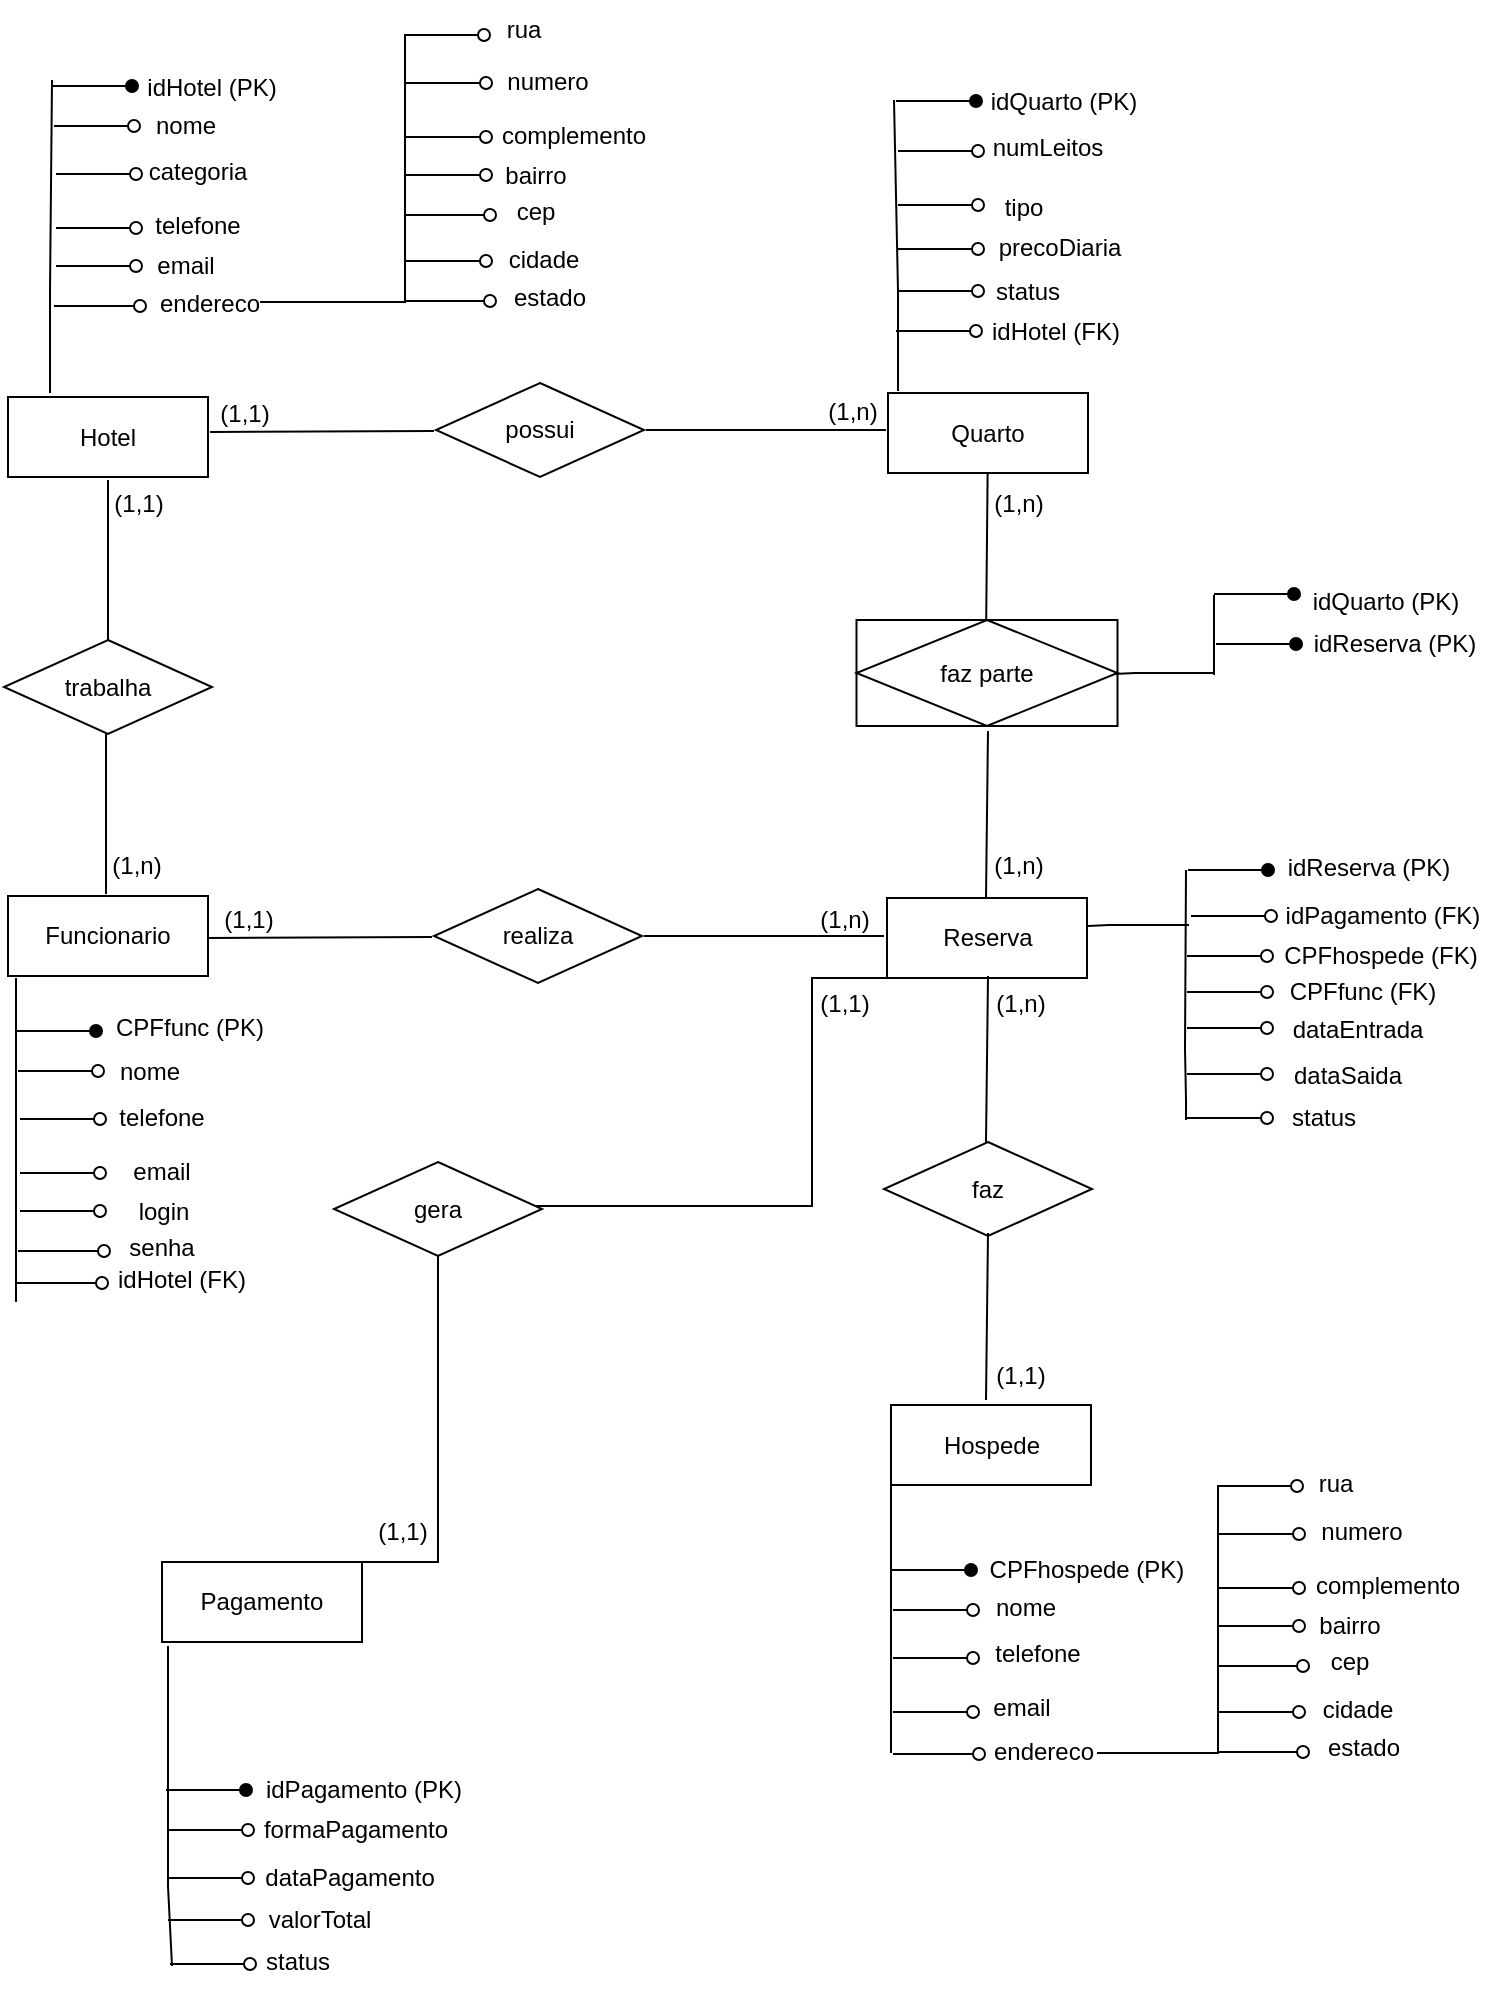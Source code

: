 <mxfile version="26.1.3">
  <diagram name="Página-1" id="3oZNGvRHGXvSDeU4WSFd">
    <mxGraphModel dx="880" dy="434" grid="1" gridSize="10" guides="1" tooltips="1" connect="1" arrows="1" fold="1" page="1" pageScale="1" pageWidth="827" pageHeight="1169" math="0" shadow="0">
      <root>
        <mxCell id="0" />
        <mxCell id="1" parent="0" />
        <mxCell id="hXnussSTuuInWZmzKpQ6-1" value="Funcionario" style="whiteSpace=wrap;html=1;align=center;" vertex="1" parent="1">
          <mxGeometry x="38" y="448" width="100" height="40" as="geometry" />
        </mxCell>
        <mxCell id="hXnussSTuuInWZmzKpQ6-2" value="Hotel" style="whiteSpace=wrap;html=1;align=center;" vertex="1" parent="1">
          <mxGeometry x="38" y="198.5" width="100" height="40" as="geometry" />
        </mxCell>
        <mxCell id="hXnussSTuuInWZmzKpQ6-3" value="Quarto" style="whiteSpace=wrap;html=1;align=center;" vertex="1" parent="1">
          <mxGeometry x="478" y="196.5" width="100" height="40" as="geometry" />
        </mxCell>
        <mxCell id="hXnussSTuuInWZmzKpQ6-4" value="Hospede" style="whiteSpace=wrap;html=1;align=center;" vertex="1" parent="1">
          <mxGeometry x="479.5" y="702.5" width="100" height="40" as="geometry" />
        </mxCell>
        <mxCell id="hXnussSTuuInWZmzKpQ6-221" style="edgeStyle=orthogonalEdgeStyle;rounded=0;orthogonalLoop=1;jettySize=auto;html=1;exitX=0;exitY=1;exitDx=0;exitDy=0;entryX=0.5;entryY=0;entryDx=0;entryDy=0;endArrow=none;startFill=0;" edge="1" parent="1" source="hXnussSTuuInWZmzKpQ6-222" target="hXnussSTuuInWZmzKpQ6-6">
          <mxGeometry relative="1" as="geometry">
            <Array as="points">
              <mxPoint x="227" y="603" />
              <mxPoint x="253" y="603" />
              <mxPoint x="253" y="781" />
            </Array>
          </mxGeometry>
        </mxCell>
        <mxCell id="hXnussSTuuInWZmzKpQ6-5" value="Reserva" style="whiteSpace=wrap;html=1;align=center;" vertex="1" parent="1">
          <mxGeometry x="477.5" y="449" width="100" height="40" as="geometry" />
        </mxCell>
        <mxCell id="hXnussSTuuInWZmzKpQ6-6" value="Pagamento" style="whiteSpace=wrap;html=1;align=center;" vertex="1" parent="1">
          <mxGeometry x="115" y="781" width="100" height="40" as="geometry" />
        </mxCell>
        <mxCell id="hXnussSTuuInWZmzKpQ6-7" value="" style="endArrow=oval;html=1;rounded=1;curved=0;endFill=1;" edge="1" parent="1">
          <mxGeometry width="50" height="50" relative="1" as="geometry">
            <mxPoint x="42" y="515.5" as="sourcePoint" />
            <mxPoint x="82" y="515.5" as="targetPoint" />
          </mxGeometry>
        </mxCell>
        <mxCell id="hXnussSTuuInWZmzKpQ6-11" value="CPFfunc (PK)" style="text;html=1;align=center;verticalAlign=middle;whiteSpace=wrap;rounded=0;" vertex="1" parent="1">
          <mxGeometry x="88" y="499" width="82" height="30" as="geometry" />
        </mxCell>
        <mxCell id="hXnussSTuuInWZmzKpQ6-14" value="" style="endArrow=oval;html=1;rounded=1;curved=0;endFill=0;" edge="1" parent="1">
          <mxGeometry width="50" height="50" relative="1" as="geometry">
            <mxPoint x="43" y="535.5" as="sourcePoint" />
            <mxPoint x="83" y="535.5" as="targetPoint" />
          </mxGeometry>
        </mxCell>
        <mxCell id="hXnussSTuuInWZmzKpQ6-15" value="nome" style="text;html=1;align=center;verticalAlign=middle;whiteSpace=wrap;rounded=0;" vertex="1" parent="1">
          <mxGeometry x="79" y="520.5" width="60" height="30" as="geometry" />
        </mxCell>
        <mxCell id="hXnussSTuuInWZmzKpQ6-16" value="" style="endArrow=oval;html=1;rounded=1;curved=0;endFill=0;" edge="1" parent="1">
          <mxGeometry width="50" height="50" relative="1" as="geometry">
            <mxPoint x="44" y="559.5" as="sourcePoint" />
            <mxPoint x="84" y="559.5" as="targetPoint" />
          </mxGeometry>
        </mxCell>
        <mxCell id="hXnussSTuuInWZmzKpQ6-17" value="telefone" style="text;html=1;align=center;verticalAlign=middle;whiteSpace=wrap;rounded=0;" vertex="1" parent="1">
          <mxGeometry x="85" y="543.5" width="60" height="30" as="geometry" />
        </mxCell>
        <mxCell id="hXnussSTuuInWZmzKpQ6-18" value="" style="endArrow=oval;html=1;rounded=1;curved=0;endFill=0;" edge="1" parent="1">
          <mxGeometry width="50" height="50" relative="1" as="geometry">
            <mxPoint x="44" y="586.5" as="sourcePoint" />
            <mxPoint x="84" y="586.5" as="targetPoint" />
          </mxGeometry>
        </mxCell>
        <mxCell id="hXnussSTuuInWZmzKpQ6-19" value="email" style="text;html=1;align=center;verticalAlign=middle;whiteSpace=wrap;rounded=0;" vertex="1" parent="1">
          <mxGeometry x="85" y="570.5" width="60" height="30" as="geometry" />
        </mxCell>
        <mxCell id="hXnussSTuuInWZmzKpQ6-21" value="" style="endArrow=oval;html=1;rounded=1;curved=0;endFill=0;" edge="1" parent="1">
          <mxGeometry width="50" height="50" relative="1" as="geometry">
            <mxPoint x="44" y="605.5" as="sourcePoint" />
            <mxPoint x="84" y="605.5" as="targetPoint" />
          </mxGeometry>
        </mxCell>
        <mxCell id="hXnussSTuuInWZmzKpQ6-22" value="login" style="text;html=1;align=center;verticalAlign=middle;whiteSpace=wrap;rounded=0;" vertex="1" parent="1">
          <mxGeometry x="86" y="590.5" width="60" height="30" as="geometry" />
        </mxCell>
        <mxCell id="hXnussSTuuInWZmzKpQ6-23" value="" style="endArrow=oval;html=1;rounded=1;curved=0;endFill=0;" edge="1" parent="1">
          <mxGeometry width="50" height="50" relative="1" as="geometry">
            <mxPoint x="43" y="625.5" as="sourcePoint" />
            <mxPoint x="86" y="625.5" as="targetPoint" />
          </mxGeometry>
        </mxCell>
        <mxCell id="hXnussSTuuInWZmzKpQ6-24" value="senha" style="text;html=1;align=center;verticalAlign=middle;whiteSpace=wrap;rounded=0;" vertex="1" parent="1">
          <mxGeometry x="85" y="608.5" width="60" height="30" as="geometry" />
        </mxCell>
        <mxCell id="hXnussSTuuInWZmzKpQ6-26" value="" style="endArrow=oval;html=1;rounded=1;curved=0;endFill=1;" edge="1" parent="1">
          <mxGeometry width="50" height="50" relative="1" as="geometry">
            <mxPoint x="60" y="43" as="sourcePoint" />
            <mxPoint x="100" y="43" as="targetPoint" />
          </mxGeometry>
        </mxCell>
        <mxCell id="hXnussSTuuInWZmzKpQ6-27" value="idHotel (PK)" style="text;html=1;align=center;verticalAlign=middle;whiteSpace=wrap;rounded=0;" vertex="1" parent="1">
          <mxGeometry x="104" y="29" width="72" height="30" as="geometry" />
        </mxCell>
        <mxCell id="hXnussSTuuInWZmzKpQ6-28" value="" style="endArrow=oval;html=1;rounded=1;curved=0;endFill=0;" edge="1" parent="1">
          <mxGeometry width="50" height="50" relative="1" as="geometry">
            <mxPoint x="61" y="63" as="sourcePoint" />
            <mxPoint x="101" y="63" as="targetPoint" />
          </mxGeometry>
        </mxCell>
        <mxCell id="hXnussSTuuInWZmzKpQ6-29" value="nome" style="text;html=1;align=center;verticalAlign=middle;whiteSpace=wrap;rounded=0;" vertex="1" parent="1">
          <mxGeometry x="97" y="48" width="60" height="30" as="geometry" />
        </mxCell>
        <mxCell id="hXnussSTuuInWZmzKpQ6-30" value="" style="endArrow=oval;html=1;rounded=1;curved=0;endFill=0;" edge="1" parent="1">
          <mxGeometry width="50" height="50" relative="1" as="geometry">
            <mxPoint x="62" y="87" as="sourcePoint" />
            <mxPoint x="102" y="87" as="targetPoint" />
          </mxGeometry>
        </mxCell>
        <mxCell id="hXnussSTuuInWZmzKpQ6-31" value="categoria" style="text;html=1;align=center;verticalAlign=middle;whiteSpace=wrap;rounded=0;" vertex="1" parent="1">
          <mxGeometry x="103" y="71" width="60" height="30" as="geometry" />
        </mxCell>
        <mxCell id="hXnussSTuuInWZmzKpQ6-32" value="" style="endArrow=oval;html=1;rounded=1;curved=0;endFill=0;" edge="1" parent="1">
          <mxGeometry width="50" height="50" relative="1" as="geometry">
            <mxPoint x="62" y="114" as="sourcePoint" />
            <mxPoint x="102" y="114" as="targetPoint" />
          </mxGeometry>
        </mxCell>
        <mxCell id="hXnussSTuuInWZmzKpQ6-33" value="telefone" style="text;html=1;align=center;verticalAlign=middle;whiteSpace=wrap;rounded=0;" vertex="1" parent="1">
          <mxGeometry x="103" y="98" width="60" height="30" as="geometry" />
        </mxCell>
        <mxCell id="hXnussSTuuInWZmzKpQ6-34" value="" style="endArrow=oval;html=1;rounded=1;curved=0;endFill=0;" edge="1" parent="1">
          <mxGeometry width="50" height="50" relative="1" as="geometry">
            <mxPoint x="62" y="133" as="sourcePoint" />
            <mxPoint x="102" y="133" as="targetPoint" />
          </mxGeometry>
        </mxCell>
        <mxCell id="hXnussSTuuInWZmzKpQ6-35" value="email" style="text;html=1;align=center;verticalAlign=middle;whiteSpace=wrap;rounded=0;" vertex="1" parent="1">
          <mxGeometry x="97" y="118" width="60" height="30" as="geometry" />
        </mxCell>
        <mxCell id="hXnussSTuuInWZmzKpQ6-36" value="" style="endArrow=oval;html=1;rounded=1;curved=0;endFill=0;" edge="1" parent="1">
          <mxGeometry width="50" height="50" relative="1" as="geometry">
            <mxPoint x="61" y="153" as="sourcePoint" />
            <mxPoint x="104" y="153" as="targetPoint" />
          </mxGeometry>
        </mxCell>
        <mxCell id="hXnussSTuuInWZmzKpQ6-37" value="endereco" style="text;html=1;align=center;verticalAlign=middle;whiteSpace=wrap;rounded=0;" vertex="1" parent="1">
          <mxGeometry x="109" y="137" width="60" height="30" as="geometry" />
        </mxCell>
        <mxCell id="hXnussSTuuInWZmzKpQ6-38" value="" style="endArrow=none;html=1;rounded=0;exitX=0.25;exitY=0;exitDx=0;exitDy=0;" edge="1" parent="1">
          <mxGeometry width="50" height="50" relative="1" as="geometry">
            <mxPoint x="59" y="196.5" as="sourcePoint" />
            <mxPoint x="60" y="40" as="targetPoint" />
            <Array as="points">
              <mxPoint x="59" y="185.5" />
              <mxPoint x="59" y="145.5" />
            </Array>
          </mxGeometry>
        </mxCell>
        <mxCell id="hXnussSTuuInWZmzKpQ6-41" value="" style="endArrow=oval;html=1;rounded=1;curved=0;endFill=0;" edge="1" parent="1">
          <mxGeometry width="50" height="50" relative="1" as="geometry">
            <mxPoint x="236" y="17.5" as="sourcePoint" />
            <mxPoint x="276" y="17.5" as="targetPoint" />
          </mxGeometry>
        </mxCell>
        <mxCell id="hXnussSTuuInWZmzKpQ6-42" value="rua" style="text;html=1;align=center;verticalAlign=middle;whiteSpace=wrap;rounded=0;" vertex="1" parent="1">
          <mxGeometry x="266" width="60" height="30" as="geometry" />
        </mxCell>
        <mxCell id="hXnussSTuuInWZmzKpQ6-43" value="" style="endArrow=oval;html=1;rounded=1;curved=0;endFill=0;" edge="1" parent="1">
          <mxGeometry width="50" height="50" relative="1" as="geometry">
            <mxPoint x="237" y="41.5" as="sourcePoint" />
            <mxPoint x="277" y="41.5" as="targetPoint" />
          </mxGeometry>
        </mxCell>
        <mxCell id="hXnussSTuuInWZmzKpQ6-44" value="numero" style="text;html=1;align=center;verticalAlign=middle;whiteSpace=wrap;rounded=0;" vertex="1" parent="1">
          <mxGeometry x="278" y="25.5" width="60" height="30" as="geometry" />
        </mxCell>
        <mxCell id="hXnussSTuuInWZmzKpQ6-45" value="" style="endArrow=oval;html=1;rounded=1;curved=0;endFill=0;" edge="1" parent="1">
          <mxGeometry width="50" height="50" relative="1" as="geometry">
            <mxPoint x="237" y="68.5" as="sourcePoint" />
            <mxPoint x="277" y="68.5" as="targetPoint" />
          </mxGeometry>
        </mxCell>
        <mxCell id="hXnussSTuuInWZmzKpQ6-46" value="complemento" style="text;html=1;align=center;verticalAlign=middle;whiteSpace=wrap;rounded=0;" vertex="1" parent="1">
          <mxGeometry x="291" y="52.5" width="60" height="30" as="geometry" />
        </mxCell>
        <mxCell id="hXnussSTuuInWZmzKpQ6-47" value="" style="endArrow=oval;html=1;rounded=1;curved=0;endFill=0;" edge="1" parent="1">
          <mxGeometry width="50" height="50" relative="1" as="geometry">
            <mxPoint x="237" y="87.5" as="sourcePoint" />
            <mxPoint x="277" y="87.5" as="targetPoint" />
          </mxGeometry>
        </mxCell>
        <mxCell id="hXnussSTuuInWZmzKpQ6-48" value="bairro" style="text;html=1;align=center;verticalAlign=middle;whiteSpace=wrap;rounded=0;" vertex="1" parent="1">
          <mxGeometry x="272" y="72.5" width="60" height="30" as="geometry" />
        </mxCell>
        <mxCell id="hXnussSTuuInWZmzKpQ6-49" value="" style="endArrow=oval;html=1;rounded=1;curved=0;endFill=0;" edge="1" parent="1">
          <mxGeometry width="50" height="50" relative="1" as="geometry">
            <mxPoint x="236" y="107.5" as="sourcePoint" />
            <mxPoint x="279" y="107.5" as="targetPoint" />
          </mxGeometry>
        </mxCell>
        <mxCell id="hXnussSTuuInWZmzKpQ6-50" value="cep" style="text;html=1;align=center;verticalAlign=middle;whiteSpace=wrap;rounded=0;" vertex="1" parent="1">
          <mxGeometry x="272" y="90.5" width="60" height="30" as="geometry" />
        </mxCell>
        <mxCell id="hXnussSTuuInWZmzKpQ6-51" value="" style="endArrow=oval;html=1;rounded=1;curved=0;endFill=0;" edge="1" parent="1">
          <mxGeometry width="50" height="50" relative="1" as="geometry">
            <mxPoint x="237" y="130.5" as="sourcePoint" />
            <mxPoint x="277" y="130.5" as="targetPoint" />
          </mxGeometry>
        </mxCell>
        <mxCell id="hXnussSTuuInWZmzKpQ6-52" value="" style="endArrow=oval;html=1;rounded=1;curved=0;endFill=0;" edge="1" parent="1">
          <mxGeometry width="50" height="50" relative="1" as="geometry">
            <mxPoint x="236" y="150.5" as="sourcePoint" />
            <mxPoint x="279" y="150.5" as="targetPoint" />
          </mxGeometry>
        </mxCell>
        <mxCell id="hXnussSTuuInWZmzKpQ6-53" value="estado" style="text;html=1;align=center;verticalAlign=middle;whiteSpace=wrap;rounded=0;" vertex="1" parent="1">
          <mxGeometry x="279" y="133.5" width="60" height="30" as="geometry" />
        </mxCell>
        <mxCell id="hXnussSTuuInWZmzKpQ6-54" value="cidade" style="text;html=1;align=center;verticalAlign=middle;whiteSpace=wrap;rounded=0;" vertex="1" parent="1">
          <mxGeometry x="276" y="114.5" width="60" height="30" as="geometry" />
        </mxCell>
        <mxCell id="hXnussSTuuInWZmzKpQ6-55" value="" style="endArrow=none;html=1;rounded=0;" edge="1" parent="1">
          <mxGeometry width="50" height="50" relative="1" as="geometry">
            <mxPoint x="236.5" y="151.5" as="sourcePoint" />
            <mxPoint x="236.5" y="17.5" as="targetPoint" />
            <Array as="points">
              <mxPoint x="236.5" y="140.5" />
              <mxPoint x="236.5" y="100.5" />
            </Array>
          </mxGeometry>
        </mxCell>
        <mxCell id="hXnussSTuuInWZmzKpQ6-56" value="" style="endArrow=none;html=1;rounded=0;" edge="1" parent="1">
          <mxGeometry width="50" height="50" relative="1" as="geometry">
            <mxPoint x="164" y="151" as="sourcePoint" />
            <mxPoint x="237" y="151" as="targetPoint" />
          </mxGeometry>
        </mxCell>
        <mxCell id="hXnussSTuuInWZmzKpQ6-57" value="" style="endArrow=oval;html=1;rounded=1;curved=0;endFill=1;" edge="1" parent="1">
          <mxGeometry width="50" height="50" relative="1" as="geometry">
            <mxPoint x="482" y="50.5" as="sourcePoint" />
            <mxPoint x="522" y="50.5" as="targetPoint" />
          </mxGeometry>
        </mxCell>
        <mxCell id="hXnussSTuuInWZmzKpQ6-58" value="idQuarto (PK)" style="text;html=1;align=center;verticalAlign=middle;whiteSpace=wrap;rounded=0;" vertex="1" parent="1">
          <mxGeometry x="527" y="35.5" width="78" height="30" as="geometry" />
        </mxCell>
        <mxCell id="hXnussSTuuInWZmzKpQ6-59" value="" style="endArrow=oval;html=1;rounded=1;curved=0;endFill=0;" edge="1" parent="1">
          <mxGeometry width="50" height="50" relative="1" as="geometry">
            <mxPoint x="483" y="75.5" as="sourcePoint" />
            <mxPoint x="523" y="75.5" as="targetPoint" />
          </mxGeometry>
        </mxCell>
        <mxCell id="hXnussSTuuInWZmzKpQ6-60" value="numLeitos" style="text;html=1;align=center;verticalAlign=middle;whiteSpace=wrap;rounded=0;" vertex="1" parent="1">
          <mxGeometry x="528" y="58.5" width="60" height="30" as="geometry" />
        </mxCell>
        <mxCell id="hXnussSTuuInWZmzKpQ6-61" value="" style="endArrow=oval;html=1;rounded=1;curved=0;endFill=0;" edge="1" parent="1">
          <mxGeometry width="50" height="50" relative="1" as="geometry">
            <mxPoint x="483" y="102.5" as="sourcePoint" />
            <mxPoint x="523" y="102.5" as="targetPoint" />
          </mxGeometry>
        </mxCell>
        <mxCell id="hXnussSTuuInWZmzKpQ6-62" value="tipo" style="text;html=1;align=center;verticalAlign=middle;whiteSpace=wrap;rounded=0;" vertex="1" parent="1">
          <mxGeometry x="516" y="88.5" width="60" height="30" as="geometry" />
        </mxCell>
        <mxCell id="hXnussSTuuInWZmzKpQ6-63" value="" style="endArrow=oval;html=1;rounded=1;curved=0;endFill=0;" edge="1" parent="1">
          <mxGeometry width="50" height="50" relative="1" as="geometry">
            <mxPoint x="483" y="124.5" as="sourcePoint" />
            <mxPoint x="523" y="124.5" as="targetPoint" />
          </mxGeometry>
        </mxCell>
        <mxCell id="hXnussSTuuInWZmzKpQ6-64" value="precoDiaria" style="text;html=1;align=center;verticalAlign=middle;whiteSpace=wrap;rounded=0;" vertex="1" parent="1">
          <mxGeometry x="534" y="108.5" width="60" height="30" as="geometry" />
        </mxCell>
        <mxCell id="hXnussSTuuInWZmzKpQ6-65" value="" style="endArrow=oval;html=1;rounded=1;curved=0;endFill=0;" edge="1" parent="1">
          <mxGeometry width="50" height="50" relative="1" as="geometry">
            <mxPoint x="483" y="145.5" as="sourcePoint" />
            <mxPoint x="523" y="145.5" as="targetPoint" />
          </mxGeometry>
        </mxCell>
        <mxCell id="hXnussSTuuInWZmzKpQ6-66" value="status" style="text;html=1;align=center;verticalAlign=middle;whiteSpace=wrap;rounded=0;" vertex="1" parent="1">
          <mxGeometry x="518" y="130.5" width="60" height="30" as="geometry" />
        </mxCell>
        <mxCell id="hXnussSTuuInWZmzKpQ6-69" value="" style="endArrow=none;html=1;rounded=0;" edge="1" parent="1">
          <mxGeometry width="50" height="50" relative="1" as="geometry">
            <mxPoint x="483" y="195.5" as="sourcePoint" />
            <mxPoint x="481" y="50" as="targetPoint" />
            <Array as="points">
              <mxPoint x="483" y="185.5" />
              <mxPoint x="483" y="145.5" />
            </Array>
          </mxGeometry>
        </mxCell>
        <mxCell id="hXnussSTuuInWZmzKpQ6-87" value="" style="endArrow=oval;html=1;rounded=1;curved=0;endFill=1;" edge="1" parent="1">
          <mxGeometry width="50" height="50" relative="1" as="geometry">
            <mxPoint x="479.5" y="785" as="sourcePoint" />
            <mxPoint x="519.5" y="785" as="targetPoint" />
          </mxGeometry>
        </mxCell>
        <mxCell id="hXnussSTuuInWZmzKpQ6-88" value="CPFhospede (PK)" style="text;html=1;align=center;verticalAlign=middle;whiteSpace=wrap;rounded=0;" vertex="1" parent="1">
          <mxGeometry x="523.5" y="770" width="106.5" height="30" as="geometry" />
        </mxCell>
        <mxCell id="hXnussSTuuInWZmzKpQ6-89" value="" style="endArrow=oval;html=1;rounded=1;curved=0;endFill=0;" edge="1" parent="1">
          <mxGeometry width="50" height="50" relative="1" as="geometry">
            <mxPoint x="480.5" y="805" as="sourcePoint" />
            <mxPoint x="520.5" y="805" as="targetPoint" />
          </mxGeometry>
        </mxCell>
        <mxCell id="hXnussSTuuInWZmzKpQ6-90" value="nome" style="text;html=1;align=center;verticalAlign=middle;whiteSpace=wrap;rounded=0;" vertex="1" parent="1">
          <mxGeometry x="516.5" y="789" width="60" height="30" as="geometry" />
        </mxCell>
        <mxCell id="hXnussSTuuInWZmzKpQ6-91" value="" style="endArrow=oval;html=1;rounded=1;curved=0;endFill=0;" edge="1" parent="1">
          <mxGeometry width="50" height="50" relative="1" as="geometry">
            <mxPoint x="480.5" y="829" as="sourcePoint" />
            <mxPoint x="520.5" y="829" as="targetPoint" />
          </mxGeometry>
        </mxCell>
        <mxCell id="hXnussSTuuInWZmzKpQ6-92" value="telefone" style="text;html=1;align=center;verticalAlign=middle;whiteSpace=wrap;rounded=0;" vertex="1" parent="1">
          <mxGeometry x="522.5" y="812" width="60" height="30" as="geometry" />
        </mxCell>
        <mxCell id="hXnussSTuuInWZmzKpQ6-93" value="" style="endArrow=oval;html=1;rounded=1;curved=0;endFill=0;" edge="1" parent="1">
          <mxGeometry width="50" height="50" relative="1" as="geometry">
            <mxPoint x="480.5" y="856" as="sourcePoint" />
            <mxPoint x="520.5" y="856" as="targetPoint" />
          </mxGeometry>
        </mxCell>
        <mxCell id="hXnussSTuuInWZmzKpQ6-94" value="email" style="text;html=1;align=center;verticalAlign=middle;whiteSpace=wrap;rounded=0;" vertex="1" parent="1">
          <mxGeometry x="514.5" y="839" width="60" height="30" as="geometry" />
        </mxCell>
        <mxCell id="hXnussSTuuInWZmzKpQ6-97" value="" style="endArrow=oval;html=1;rounded=1;curved=0;endFill=0;" edge="1" parent="1">
          <mxGeometry width="50" height="50" relative="1" as="geometry">
            <mxPoint x="480.5" y="877" as="sourcePoint" />
            <mxPoint x="523.5" y="877" as="targetPoint" />
          </mxGeometry>
        </mxCell>
        <mxCell id="hXnussSTuuInWZmzKpQ6-98" value="endereco" style="text;html=1;align=center;verticalAlign=middle;whiteSpace=wrap;rounded=0;" vertex="1" parent="1">
          <mxGeometry x="525.5" y="861" width="60" height="30" as="geometry" />
        </mxCell>
        <mxCell id="hXnussSTuuInWZmzKpQ6-99" value="" style="endArrow=oval;html=1;rounded=1;curved=0;endFill=0;" edge="1" parent="1">
          <mxGeometry width="50" height="50" relative="1" as="geometry">
            <mxPoint x="642.5" y="743" as="sourcePoint" />
            <mxPoint x="682.5" y="743" as="targetPoint" />
          </mxGeometry>
        </mxCell>
        <mxCell id="hXnussSTuuInWZmzKpQ6-100" value="" style="endArrow=oval;html=1;rounded=1;curved=0;endFill=0;" edge="1" parent="1">
          <mxGeometry width="50" height="50" relative="1" as="geometry">
            <mxPoint x="643.5" y="767" as="sourcePoint" />
            <mxPoint x="683.5" y="767" as="targetPoint" />
          </mxGeometry>
        </mxCell>
        <mxCell id="hXnussSTuuInWZmzKpQ6-101" value="numero" style="text;html=1;align=center;verticalAlign=middle;whiteSpace=wrap;rounded=0;" vertex="1" parent="1">
          <mxGeometry x="684.5" y="751" width="60" height="30" as="geometry" />
        </mxCell>
        <mxCell id="hXnussSTuuInWZmzKpQ6-102" value="" style="endArrow=oval;html=1;rounded=1;curved=0;endFill=0;" edge="1" parent="1">
          <mxGeometry width="50" height="50" relative="1" as="geometry">
            <mxPoint x="643.5" y="794" as="sourcePoint" />
            <mxPoint x="683.5" y="794" as="targetPoint" />
          </mxGeometry>
        </mxCell>
        <mxCell id="hXnussSTuuInWZmzKpQ6-103" value="complemento" style="text;html=1;align=center;verticalAlign=middle;whiteSpace=wrap;rounded=0;" vertex="1" parent="1">
          <mxGeometry x="697.5" y="778" width="60" height="30" as="geometry" />
        </mxCell>
        <mxCell id="hXnussSTuuInWZmzKpQ6-104" value="" style="endArrow=oval;html=1;rounded=1;curved=0;endFill=0;" edge="1" parent="1">
          <mxGeometry width="50" height="50" relative="1" as="geometry">
            <mxPoint x="643.5" y="813" as="sourcePoint" />
            <mxPoint x="683.5" y="813" as="targetPoint" />
          </mxGeometry>
        </mxCell>
        <mxCell id="hXnussSTuuInWZmzKpQ6-105" value="bairro" style="text;html=1;align=center;verticalAlign=middle;whiteSpace=wrap;rounded=0;" vertex="1" parent="1">
          <mxGeometry x="678.5" y="798" width="60" height="30" as="geometry" />
        </mxCell>
        <mxCell id="hXnussSTuuInWZmzKpQ6-106" value="" style="endArrow=oval;html=1;rounded=1;curved=0;endFill=0;" edge="1" parent="1">
          <mxGeometry width="50" height="50" relative="1" as="geometry">
            <mxPoint x="642.5" y="833" as="sourcePoint" />
            <mxPoint x="685.5" y="833" as="targetPoint" />
          </mxGeometry>
        </mxCell>
        <mxCell id="hXnussSTuuInWZmzKpQ6-107" value="cep" style="text;html=1;align=center;verticalAlign=middle;whiteSpace=wrap;rounded=0;" vertex="1" parent="1">
          <mxGeometry x="678.5" y="816" width="60" height="30" as="geometry" />
        </mxCell>
        <mxCell id="hXnussSTuuInWZmzKpQ6-108" value="" style="endArrow=oval;html=1;rounded=1;curved=0;endFill=0;" edge="1" parent="1">
          <mxGeometry width="50" height="50" relative="1" as="geometry">
            <mxPoint x="643.5" y="856" as="sourcePoint" />
            <mxPoint x="683.5" y="856" as="targetPoint" />
          </mxGeometry>
        </mxCell>
        <mxCell id="hXnussSTuuInWZmzKpQ6-109" value="" style="endArrow=oval;html=1;rounded=1;curved=0;endFill=0;" edge="1" parent="1">
          <mxGeometry width="50" height="50" relative="1" as="geometry">
            <mxPoint x="642.5" y="876" as="sourcePoint" />
            <mxPoint x="685.5" y="876" as="targetPoint" />
          </mxGeometry>
        </mxCell>
        <mxCell id="hXnussSTuuInWZmzKpQ6-110" value="estado" style="text;html=1;align=center;verticalAlign=middle;whiteSpace=wrap;rounded=0;" vertex="1" parent="1">
          <mxGeometry x="685.5" y="859" width="60" height="30" as="geometry" />
        </mxCell>
        <mxCell id="hXnussSTuuInWZmzKpQ6-111" value="cidade" style="text;html=1;align=center;verticalAlign=middle;whiteSpace=wrap;rounded=0;" vertex="1" parent="1">
          <mxGeometry x="682.5" y="840" width="60" height="30" as="geometry" />
        </mxCell>
        <mxCell id="hXnussSTuuInWZmzKpQ6-112" value="" style="endArrow=none;html=1;rounded=0;" edge="1" parent="1">
          <mxGeometry width="50" height="50" relative="1" as="geometry">
            <mxPoint x="643" y="877" as="sourcePoint" />
            <mxPoint x="643" y="743" as="targetPoint" />
            <Array as="points">
              <mxPoint x="643" y="866" />
              <mxPoint x="643" y="826" />
            </Array>
          </mxGeometry>
        </mxCell>
        <mxCell id="hXnussSTuuInWZmzKpQ6-113" value="" style="endArrow=none;html=1;rounded=0;" edge="1" parent="1">
          <mxGeometry width="50" height="50" relative="1" as="geometry">
            <mxPoint x="582.5" y="876.5" as="sourcePoint" />
            <mxPoint x="642.5" y="876.5" as="targetPoint" />
          </mxGeometry>
        </mxCell>
        <mxCell id="hXnussSTuuInWZmzKpQ6-114" value="" style="endArrow=none;html=1;rounded=0;" edge="1" parent="1">
          <mxGeometry width="50" height="50" relative="1" as="geometry">
            <mxPoint x="479.5" y="876.5" as="sourcePoint" />
            <mxPoint x="479.5" y="736.5" as="targetPoint" />
            <Array as="points">
              <mxPoint x="479.5" y="856.5" />
              <mxPoint x="479.5" y="816.5" />
            </Array>
          </mxGeometry>
        </mxCell>
        <mxCell id="hXnussSTuuInWZmzKpQ6-115" value="rua" style="text;html=1;align=center;verticalAlign=middle;whiteSpace=wrap;rounded=0;" vertex="1" parent="1">
          <mxGeometry x="671.5" y="727" width="60" height="30" as="geometry" />
        </mxCell>
        <mxCell id="hXnussSTuuInWZmzKpQ6-141" value="" style="endArrow=oval;html=1;rounded=1;curved=0;endFill=1;" edge="1" parent="1">
          <mxGeometry width="50" height="50" relative="1" as="geometry">
            <mxPoint x="628" y="435" as="sourcePoint" />
            <mxPoint x="668" y="435" as="targetPoint" />
          </mxGeometry>
        </mxCell>
        <mxCell id="hXnussSTuuInWZmzKpQ6-142" value="idReserva (PK)" style="text;html=1;align=center;verticalAlign=middle;whiteSpace=wrap;rounded=0;" vertex="1" parent="1">
          <mxGeometry x="675.5" y="419" width="85" height="30" as="geometry" />
        </mxCell>
        <mxCell id="hXnussSTuuInWZmzKpQ6-143" value="" style="endArrow=oval;html=1;rounded=1;curved=0;endFill=0;" edge="1" parent="1">
          <mxGeometry width="50" height="50" relative="1" as="geometry">
            <mxPoint x="627.5" y="537" as="sourcePoint" />
            <mxPoint x="667.5" y="537" as="targetPoint" />
          </mxGeometry>
        </mxCell>
        <mxCell id="hXnussSTuuInWZmzKpQ6-144" value="dataEntrada" style="text;html=1;align=center;verticalAlign=middle;whiteSpace=wrap;rounded=0;" vertex="1" parent="1">
          <mxGeometry x="682.5" y="500" width="60" height="30" as="geometry" />
        </mxCell>
        <mxCell id="hXnussSTuuInWZmzKpQ6-145" value="" style="endArrow=oval;html=1;rounded=1;curved=0;endFill=0;" edge="1" parent="1">
          <mxGeometry width="50" height="50" relative="1" as="geometry">
            <mxPoint x="627.5" y="559" as="sourcePoint" />
            <mxPoint x="667.5" y="559" as="targetPoint" />
          </mxGeometry>
        </mxCell>
        <mxCell id="hXnussSTuuInWZmzKpQ6-146" value="dataSaida" style="text;html=1;align=center;verticalAlign=middle;whiteSpace=wrap;rounded=0;" vertex="1" parent="1">
          <mxGeometry x="677.5" y="523" width="60" height="30" as="geometry" />
        </mxCell>
        <mxCell id="hXnussSTuuInWZmzKpQ6-150" value="status" style="text;html=1;align=center;verticalAlign=middle;whiteSpace=wrap;rounded=0;" vertex="1" parent="1">
          <mxGeometry x="665.5" y="544" width="60" height="30" as="geometry" />
        </mxCell>
        <mxCell id="hXnussSTuuInWZmzKpQ6-167" value="" style="endArrow=none;html=1;rounded=0;" edge="1" parent="1">
          <mxGeometry width="50" height="50" relative="1" as="geometry">
            <mxPoint x="627" y="560" as="sourcePoint" />
            <mxPoint x="627" y="435" as="targetPoint" />
            <Array as="points">
              <mxPoint x="627" y="550" />
              <mxPoint x="626.5" y="524.5" />
            </Array>
          </mxGeometry>
        </mxCell>
        <mxCell id="hXnussSTuuInWZmzKpQ6-169" value="" style="endArrow=oval;html=1;rounded=1;curved=0;endFill=1;" edge="1" parent="1">
          <mxGeometry width="50" height="50" relative="1" as="geometry">
            <mxPoint x="117" y="895" as="sourcePoint" />
            <mxPoint x="157" y="895" as="targetPoint" />
          </mxGeometry>
        </mxCell>
        <mxCell id="hXnussSTuuInWZmzKpQ6-170" value="idPagamento (PK)" style="text;html=1;align=center;verticalAlign=middle;whiteSpace=wrap;rounded=0;" vertex="1" parent="1">
          <mxGeometry x="162" y="880" width="108" height="30" as="geometry" />
        </mxCell>
        <mxCell id="hXnussSTuuInWZmzKpQ6-171" value="" style="endArrow=oval;html=1;rounded=1;curved=0;endFill=0;" edge="1" parent="1">
          <mxGeometry width="50" height="50" relative="1" as="geometry">
            <mxPoint x="118" y="915" as="sourcePoint" />
            <mxPoint x="158" y="915" as="targetPoint" />
          </mxGeometry>
        </mxCell>
        <mxCell id="hXnussSTuuInWZmzKpQ6-172" value="formaPagamento" style="text;html=1;align=center;verticalAlign=middle;whiteSpace=wrap;rounded=0;" vertex="1" parent="1">
          <mxGeometry x="182" y="900" width="60" height="30" as="geometry" />
        </mxCell>
        <mxCell id="hXnussSTuuInWZmzKpQ6-173" value="" style="endArrow=oval;html=1;rounded=1;curved=0;endFill=0;" edge="1" parent="1">
          <mxGeometry width="50" height="50" relative="1" as="geometry">
            <mxPoint x="118" y="939" as="sourcePoint" />
            <mxPoint x="158" y="939" as="targetPoint" />
          </mxGeometry>
        </mxCell>
        <mxCell id="hXnussSTuuInWZmzKpQ6-174" value="dataPagamento" style="text;html=1;align=center;verticalAlign=middle;whiteSpace=wrap;rounded=0;" vertex="1" parent="1">
          <mxGeometry x="179" y="924" width="60" height="30" as="geometry" />
        </mxCell>
        <mxCell id="hXnussSTuuInWZmzKpQ6-175" value="" style="endArrow=oval;html=1;rounded=1;curved=0;endFill=0;" edge="1" parent="1">
          <mxGeometry width="50" height="50" relative="1" as="geometry">
            <mxPoint x="118" y="960" as="sourcePoint" />
            <mxPoint x="158" y="960" as="targetPoint" />
          </mxGeometry>
        </mxCell>
        <mxCell id="hXnussSTuuInWZmzKpQ6-176" value="valorTotal" style="text;html=1;align=center;verticalAlign=middle;whiteSpace=wrap;rounded=0;" vertex="1" parent="1">
          <mxGeometry x="164" y="945" width="60" height="30" as="geometry" />
        </mxCell>
        <mxCell id="hXnussSTuuInWZmzKpQ6-177" value="" style="endArrow=oval;html=1;rounded=1;curved=0;endFill=0;" edge="1" parent="1">
          <mxGeometry width="50" height="50" relative="1" as="geometry">
            <mxPoint x="119" y="982" as="sourcePoint" />
            <mxPoint x="159" y="982" as="targetPoint" />
          </mxGeometry>
        </mxCell>
        <mxCell id="hXnussSTuuInWZmzKpQ6-178" value="status" style="text;html=1;align=center;verticalAlign=middle;whiteSpace=wrap;rounded=0;" vertex="1" parent="1">
          <mxGeometry x="153" y="966" width="60" height="30" as="geometry" />
        </mxCell>
        <mxCell id="hXnussSTuuInWZmzKpQ6-196" value="" style="endArrow=none;html=1;rounded=0;" edge="1" parent="1">
          <mxGeometry width="50" height="50" relative="1" as="geometry">
            <mxPoint x="120" y="983" as="sourcePoint" />
            <mxPoint x="118" y="823" as="targetPoint" />
            <Array as="points">
              <mxPoint x="118" y="943" />
              <mxPoint x="118" y="903" />
            </Array>
          </mxGeometry>
        </mxCell>
        <mxCell id="hXnussSTuuInWZmzKpQ6-198" value="" style="endArrow=none;html=1;rounded=0;" edge="1" parent="1">
          <mxGeometry width="50" height="50" relative="1" as="geometry">
            <mxPoint x="628.5" y="462.5" as="sourcePoint" />
            <mxPoint x="578" y="463" as="targetPoint" />
            <Array as="points">
              <mxPoint x="588.5" y="462.5" />
            </Array>
          </mxGeometry>
        </mxCell>
        <mxCell id="hXnussSTuuInWZmzKpQ6-199" value="possui" style="rhombus;whiteSpace=wrap;html=1;" vertex="1" parent="1">
          <mxGeometry x="252" y="191.5" width="104" height="47" as="geometry" />
        </mxCell>
        <mxCell id="hXnussSTuuInWZmzKpQ6-200" value="" style="endArrow=none;html=1;rounded=0;exitX=0.942;exitY=0.436;exitDx=0;exitDy=0;exitPerimeter=0;" edge="1" parent="1">
          <mxGeometry width="50" height="50" relative="1" as="geometry">
            <mxPoint x="356.968" y="214.992" as="sourcePoint" />
            <mxPoint x="477" y="215" as="targetPoint" />
          </mxGeometry>
        </mxCell>
        <mxCell id="hXnussSTuuInWZmzKpQ6-201" value="" style="endArrow=none;html=1;rounded=0;" edge="1" parent="1">
          <mxGeometry width="50" height="50" relative="1" as="geometry">
            <mxPoint x="139" y="216" as="sourcePoint" />
            <mxPoint x="251" y="215.51" as="targetPoint" />
          </mxGeometry>
        </mxCell>
        <mxCell id="hXnussSTuuInWZmzKpQ6-202" value="trabalha" style="rhombus;whiteSpace=wrap;html=1;" vertex="1" parent="1">
          <mxGeometry x="36" y="320" width="104" height="47" as="geometry" />
        </mxCell>
        <mxCell id="hXnussSTuuInWZmzKpQ6-203" value="" style="endArrow=none;html=1;rounded=0;" edge="1" parent="1">
          <mxGeometry width="50" height="50" relative="1" as="geometry">
            <mxPoint x="42" y="651" as="sourcePoint" />
            <mxPoint x="42" y="489" as="targetPoint" />
          </mxGeometry>
        </mxCell>
        <mxCell id="hXnussSTuuInWZmzKpQ6-204" value="" style="endArrow=none;html=1;rounded=0;exitX=0.5;exitY=0;exitDx=0;exitDy=0;" edge="1" parent="1">
          <mxGeometry width="50" height="50" relative="1" as="geometry">
            <mxPoint x="88" y="320" as="sourcePoint" />
            <mxPoint x="88" y="240" as="targetPoint" />
          </mxGeometry>
        </mxCell>
        <mxCell id="hXnussSTuuInWZmzKpQ6-206" value="" style="endArrow=none;html=1;rounded=0;exitX=0.5;exitY=0;exitDx=0;exitDy=0;" edge="1" parent="1">
          <mxGeometry width="50" height="50" relative="1" as="geometry">
            <mxPoint x="87" y="447" as="sourcePoint" />
            <mxPoint x="87" y="367" as="targetPoint" />
          </mxGeometry>
        </mxCell>
        <mxCell id="hXnussSTuuInWZmzKpQ6-208" value="realiza" style="rhombus;whiteSpace=wrap;html=1;" vertex="1" parent="1">
          <mxGeometry x="251" y="444.5" width="104" height="47" as="geometry" />
        </mxCell>
        <mxCell id="hXnussSTuuInWZmzKpQ6-209" value="" style="endArrow=none;html=1;rounded=0;exitX=0.942;exitY=0.436;exitDx=0;exitDy=0;exitPerimeter=0;" edge="1" parent="1">
          <mxGeometry width="50" height="50" relative="1" as="geometry">
            <mxPoint x="355.968" y="467.992" as="sourcePoint" />
            <mxPoint x="476" y="468" as="targetPoint" />
          </mxGeometry>
        </mxCell>
        <mxCell id="hXnussSTuuInWZmzKpQ6-210" value="" style="endArrow=none;html=1;rounded=0;" edge="1" parent="1">
          <mxGeometry width="50" height="50" relative="1" as="geometry">
            <mxPoint x="138" y="469" as="sourcePoint" />
            <mxPoint x="250" y="468.51" as="targetPoint" />
          </mxGeometry>
        </mxCell>
        <mxCell id="hXnussSTuuInWZmzKpQ6-212" value="" style="endArrow=none;html=1;rounded=0;exitX=0.5;exitY=0;exitDx=0;exitDy=0;" edge="1" parent="1" target="hXnussSTuuInWZmzKpQ6-3">
          <mxGeometry width="50" height="50" relative="1" as="geometry">
            <mxPoint x="527" y="320.5" as="sourcePoint" />
            <mxPoint x="527" y="240.5" as="targetPoint" />
          </mxGeometry>
        </mxCell>
        <mxCell id="hXnussSTuuInWZmzKpQ6-213" value="" style="endArrow=none;html=1;rounded=0;exitX=0.5;exitY=0;exitDx=0;exitDy=0;" edge="1" parent="1">
          <mxGeometry width="50" height="50" relative="1" as="geometry">
            <mxPoint x="527" y="449" as="sourcePoint" />
            <mxPoint x="528" y="365.5" as="targetPoint" />
          </mxGeometry>
        </mxCell>
        <mxCell id="hXnussSTuuInWZmzKpQ6-216" value="faz" style="rhombus;whiteSpace=wrap;html=1;" vertex="1" parent="1">
          <mxGeometry x="476" y="571" width="104" height="47" as="geometry" />
        </mxCell>
        <mxCell id="hXnussSTuuInWZmzKpQ6-217" value="" style="endArrow=none;html=1;rounded=0;exitX=0.5;exitY=0;exitDx=0;exitDy=0;" edge="1" parent="1">
          <mxGeometry width="50" height="50" relative="1" as="geometry">
            <mxPoint x="527" y="571.5" as="sourcePoint" />
            <mxPoint x="528" y="488" as="targetPoint" />
          </mxGeometry>
        </mxCell>
        <mxCell id="hXnussSTuuInWZmzKpQ6-218" value="" style="endArrow=none;html=1;rounded=0;exitX=0.5;exitY=0;exitDx=0;exitDy=0;" edge="1" parent="1">
          <mxGeometry width="50" height="50" relative="1" as="geometry">
            <mxPoint x="527" y="700" as="sourcePoint" />
            <mxPoint x="528" y="616.5" as="targetPoint" />
          </mxGeometry>
        </mxCell>
        <mxCell id="hXnussSTuuInWZmzKpQ6-223" value="" style="edgeStyle=orthogonalEdgeStyle;rounded=0;orthogonalLoop=1;jettySize=auto;html=1;exitX=0;exitY=1;exitDx=0;exitDy=0;entryX=0.5;entryY=0;entryDx=0;entryDy=0;endArrow=none;startFill=0;" edge="1" parent="1" source="hXnussSTuuInWZmzKpQ6-5" target="hXnussSTuuInWZmzKpQ6-222">
          <mxGeometry relative="1" as="geometry">
            <mxPoint x="478" y="489" as="sourcePoint" />
            <mxPoint x="165" y="781" as="targetPoint" />
            <Array as="points">
              <mxPoint x="440" y="489" />
              <mxPoint x="440" y="603" />
            </Array>
          </mxGeometry>
        </mxCell>
        <mxCell id="hXnussSTuuInWZmzKpQ6-222" value="gera" style="rhombus;whiteSpace=wrap;html=1;" vertex="1" parent="1">
          <mxGeometry x="201" y="581" width="104" height="47" as="geometry" />
        </mxCell>
        <mxCell id="hXnussSTuuInWZmzKpQ6-224" value="(1,n)" style="text;html=1;align=center;verticalAlign=middle;whiteSpace=wrap;rounded=0;" vertex="1" parent="1">
          <mxGeometry x="418" y="190.5" width="85" height="30" as="geometry" />
        </mxCell>
        <mxCell id="hXnussSTuuInWZmzKpQ6-225" value="(1,1)" style="text;html=1;align=center;verticalAlign=middle;whiteSpace=wrap;rounded=0;" vertex="1" parent="1">
          <mxGeometry x="114" y="191.5" width="85" height="30" as="geometry" />
        </mxCell>
        <mxCell id="hXnussSTuuInWZmzKpQ6-226" value="(1,n)" style="text;html=1;align=center;verticalAlign=middle;whiteSpace=wrap;rounded=0;" vertex="1" parent="1">
          <mxGeometry x="60" y="418" width="85" height="30" as="geometry" />
        </mxCell>
        <mxCell id="hXnussSTuuInWZmzKpQ6-227" value="(1,1)" style="text;html=1;align=center;verticalAlign=middle;whiteSpace=wrap;rounded=0;" vertex="1" parent="1">
          <mxGeometry x="61" y="236.5" width="85" height="30" as="geometry" />
        </mxCell>
        <mxCell id="hXnussSTuuInWZmzKpQ6-228" value="(1,n)" style="text;html=1;align=center;verticalAlign=middle;whiteSpace=wrap;rounded=0;" vertex="1" parent="1">
          <mxGeometry x="414" y="444.5" width="85" height="30" as="geometry" />
        </mxCell>
        <mxCell id="hXnussSTuuInWZmzKpQ6-229" value="(1,1)" style="text;html=1;align=center;verticalAlign=middle;whiteSpace=wrap;rounded=0;" vertex="1" parent="1">
          <mxGeometry x="116" y="445" width="85" height="30" as="geometry" />
        </mxCell>
        <mxCell id="hXnussSTuuInWZmzKpQ6-230" value="(1,n)" style="text;html=1;align=center;verticalAlign=middle;whiteSpace=wrap;rounded=0;" vertex="1" parent="1">
          <mxGeometry x="500.5" y="236.5" width="85" height="30" as="geometry" />
        </mxCell>
        <mxCell id="hXnussSTuuInWZmzKpQ6-231" value="(1,n)" style="text;html=1;align=center;verticalAlign=middle;whiteSpace=wrap;rounded=0;" vertex="1" parent="1">
          <mxGeometry x="500.5" y="418" width="85" height="30" as="geometry" />
        </mxCell>
        <mxCell id="hXnussSTuuInWZmzKpQ6-232" value="(1,n)" style="text;html=1;align=center;verticalAlign=middle;whiteSpace=wrap;rounded=0;" vertex="1" parent="1">
          <mxGeometry x="502" y="487" width="85" height="30" as="geometry" />
        </mxCell>
        <mxCell id="hXnussSTuuInWZmzKpQ6-233" value="(1,1)" style="text;html=1;align=center;verticalAlign=middle;whiteSpace=wrap;rounded=0;" vertex="1" parent="1">
          <mxGeometry x="502" y="672.5" width="85" height="30" as="geometry" />
        </mxCell>
        <mxCell id="hXnussSTuuInWZmzKpQ6-234" value="(1,1)" style="text;html=1;align=center;verticalAlign=middle;whiteSpace=wrap;rounded=0;" vertex="1" parent="1">
          <mxGeometry x="414" y="487" width="85" height="30" as="geometry" />
        </mxCell>
        <mxCell id="hXnussSTuuInWZmzKpQ6-235" value="(1,1)" style="text;html=1;align=center;verticalAlign=middle;whiteSpace=wrap;rounded=0;" vertex="1" parent="1">
          <mxGeometry x="193" y="751" width="85" height="30" as="geometry" />
        </mxCell>
        <mxCell id="hXnussSTuuInWZmzKpQ6-236" value="" style="endArrow=oval;html=1;rounded=1;curved=0;endFill=0;" edge="1" parent="1">
          <mxGeometry width="50" height="50" relative="1" as="geometry">
            <mxPoint x="482" y="165.5" as="sourcePoint" />
            <mxPoint x="522" y="165.5" as="targetPoint" />
          </mxGeometry>
        </mxCell>
        <mxCell id="hXnussSTuuInWZmzKpQ6-237" value="idHotel (FK)" style="text;html=1;align=center;verticalAlign=middle;whiteSpace=wrap;rounded=0;" vertex="1" parent="1">
          <mxGeometry x="525.5" y="150.5" width="72" height="30" as="geometry" />
        </mxCell>
        <mxCell id="hXnussSTuuInWZmzKpQ6-238" value="idHotel (FK)" style="text;html=1;align=center;verticalAlign=middle;whiteSpace=wrap;rounded=0;" vertex="1" parent="1">
          <mxGeometry x="89" y="624.5" width="72" height="30" as="geometry" />
        </mxCell>
        <mxCell id="hXnussSTuuInWZmzKpQ6-239" value="" style="endArrow=oval;html=1;rounded=1;curved=0;endFill=0;" edge="1" parent="1">
          <mxGeometry width="50" height="50" relative="1" as="geometry">
            <mxPoint x="42" y="641.5" as="sourcePoint" />
            <mxPoint x="85" y="641.5" as="targetPoint" />
          </mxGeometry>
        </mxCell>
        <mxCell id="hXnussSTuuInWZmzKpQ6-240" value="" style="endArrow=oval;html=1;rounded=1;curved=0;endFill=0;" edge="1" parent="1">
          <mxGeometry width="50" height="50" relative="1" as="geometry">
            <mxPoint x="627.5" y="514" as="sourcePoint" />
            <mxPoint x="667.5" y="514" as="targetPoint" />
          </mxGeometry>
        </mxCell>
        <mxCell id="hXnussSTuuInWZmzKpQ6-241" value="CPFfunc (FK)" style="text;html=1;align=center;verticalAlign=middle;whiteSpace=wrap;rounded=0;" vertex="1" parent="1">
          <mxGeometry x="672.5" y="481" width="84.5" height="30" as="geometry" />
        </mxCell>
        <mxCell id="hXnussSTuuInWZmzKpQ6-242" value="" style="endArrow=oval;html=1;rounded=1;curved=0;endFill=0;" edge="1" parent="1">
          <mxGeometry width="50" height="50" relative="1" as="geometry">
            <mxPoint x="627.5" y="496" as="sourcePoint" />
            <mxPoint x="667.5" y="496" as="targetPoint" />
          </mxGeometry>
        </mxCell>
        <mxCell id="hXnussSTuuInWZmzKpQ6-243" value="CPFhospede (FK)" style="text;html=1;align=center;verticalAlign=middle;whiteSpace=wrap;rounded=0;" vertex="1" parent="1">
          <mxGeometry x="672.5" y="463" width="102.5" height="30" as="geometry" />
        </mxCell>
        <mxCell id="hXnussSTuuInWZmzKpQ6-245" value="" style="endArrow=oval;html=1;rounded=1;curved=0;endFill=0;" edge="1" parent="1">
          <mxGeometry width="50" height="50" relative="1" as="geometry">
            <mxPoint x="629.5" y="458" as="sourcePoint" />
            <mxPoint x="669.5" y="458" as="targetPoint" />
          </mxGeometry>
        </mxCell>
        <mxCell id="hXnussSTuuInWZmzKpQ6-246" value="" style="endArrow=oval;html=1;rounded=1;curved=0;endFill=0;" edge="1" parent="1">
          <mxGeometry width="50" height="50" relative="1" as="geometry">
            <mxPoint x="627.5" y="478" as="sourcePoint" />
            <mxPoint x="667.5" y="478" as="targetPoint" />
          </mxGeometry>
        </mxCell>
        <mxCell id="hXnussSTuuInWZmzKpQ6-247" value="idPagamento (FK)" style="text;html=1;align=center;verticalAlign=middle;whiteSpace=wrap;rounded=0;" vertex="1" parent="1">
          <mxGeometry x="673.5" y="443" width="102.5" height="30" as="geometry" />
        </mxCell>
        <mxCell id="hXnussSTuuInWZmzKpQ6-252" value="faz parte" style="shape=associativeEntity;whiteSpace=wrap;html=1;align=center;" vertex="1" parent="1">
          <mxGeometry x="462.25" y="310" width="130.5" height="53" as="geometry" />
        </mxCell>
        <mxCell id="hXnussSTuuInWZmzKpQ6-253" value="" style="endArrow=none;html=1;rounded=0;" edge="1" parent="1">
          <mxGeometry width="50" height="50" relative="1" as="geometry">
            <mxPoint x="641.5" y="336.5" as="sourcePoint" />
            <mxPoint x="591" y="337" as="targetPoint" />
            <Array as="points">
              <mxPoint x="601.5" y="336.5" />
            </Array>
          </mxGeometry>
        </mxCell>
        <mxCell id="hXnussSTuuInWZmzKpQ6-254" value="" style="endArrow=none;html=1;rounded=0;" edge="1" parent="1">
          <mxGeometry width="50" height="50" relative="1" as="geometry">
            <mxPoint x="641" y="321" as="sourcePoint" />
            <mxPoint x="641" y="298" as="targetPoint" />
            <Array as="points">
              <mxPoint x="641" y="337.5" />
              <mxPoint x="641" y="297.5" />
            </Array>
          </mxGeometry>
        </mxCell>
        <mxCell id="hXnussSTuuInWZmzKpQ6-255" value="idReserva (PK)" style="text;html=1;align=center;verticalAlign=middle;whiteSpace=wrap;rounded=0;" vertex="1" parent="1">
          <mxGeometry x="689" y="306.5" width="85" height="30" as="geometry" />
        </mxCell>
        <mxCell id="hXnussSTuuInWZmzKpQ6-256" value="" style="endArrow=oval;html=1;rounded=1;curved=0;endFill=1;" edge="1" parent="1">
          <mxGeometry width="50" height="50" relative="1" as="geometry">
            <mxPoint x="641" y="297" as="sourcePoint" />
            <mxPoint x="681" y="297" as="targetPoint" />
          </mxGeometry>
        </mxCell>
        <mxCell id="hXnussSTuuInWZmzKpQ6-257" value="" style="endArrow=oval;html=1;rounded=1;curved=0;endFill=1;" edge="1" parent="1">
          <mxGeometry width="50" height="50" relative="1" as="geometry">
            <mxPoint x="642" y="322" as="sourcePoint" />
            <mxPoint x="682" y="322" as="targetPoint" />
          </mxGeometry>
        </mxCell>
        <mxCell id="hXnussSTuuInWZmzKpQ6-258" value="idQuarto (PK)" style="text;html=1;align=center;verticalAlign=middle;whiteSpace=wrap;rounded=0;" vertex="1" parent="1">
          <mxGeometry x="688" y="286" width="78" height="30" as="geometry" />
        </mxCell>
      </root>
    </mxGraphModel>
  </diagram>
</mxfile>
